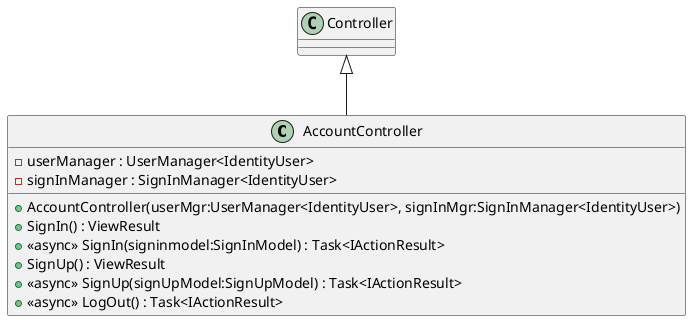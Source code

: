@startuml
class AccountController {
    - userManager : UserManager<IdentityUser>
    - signInManager : SignInManager<IdentityUser>
    + AccountController(userMgr:UserManager<IdentityUser>, signInMgr:SignInManager<IdentityUser>)
    + SignIn() : ViewResult
    + <<async>> SignIn(signinmodel:SignInModel) : Task<IActionResult>
    + SignUp() : ViewResult
    + <<async>> SignUp(signUpModel:SignUpModel) : Task<IActionResult>
    + <<async>> LogOut() : Task<IActionResult>
}
Controller <|-- AccountController
@enduml
